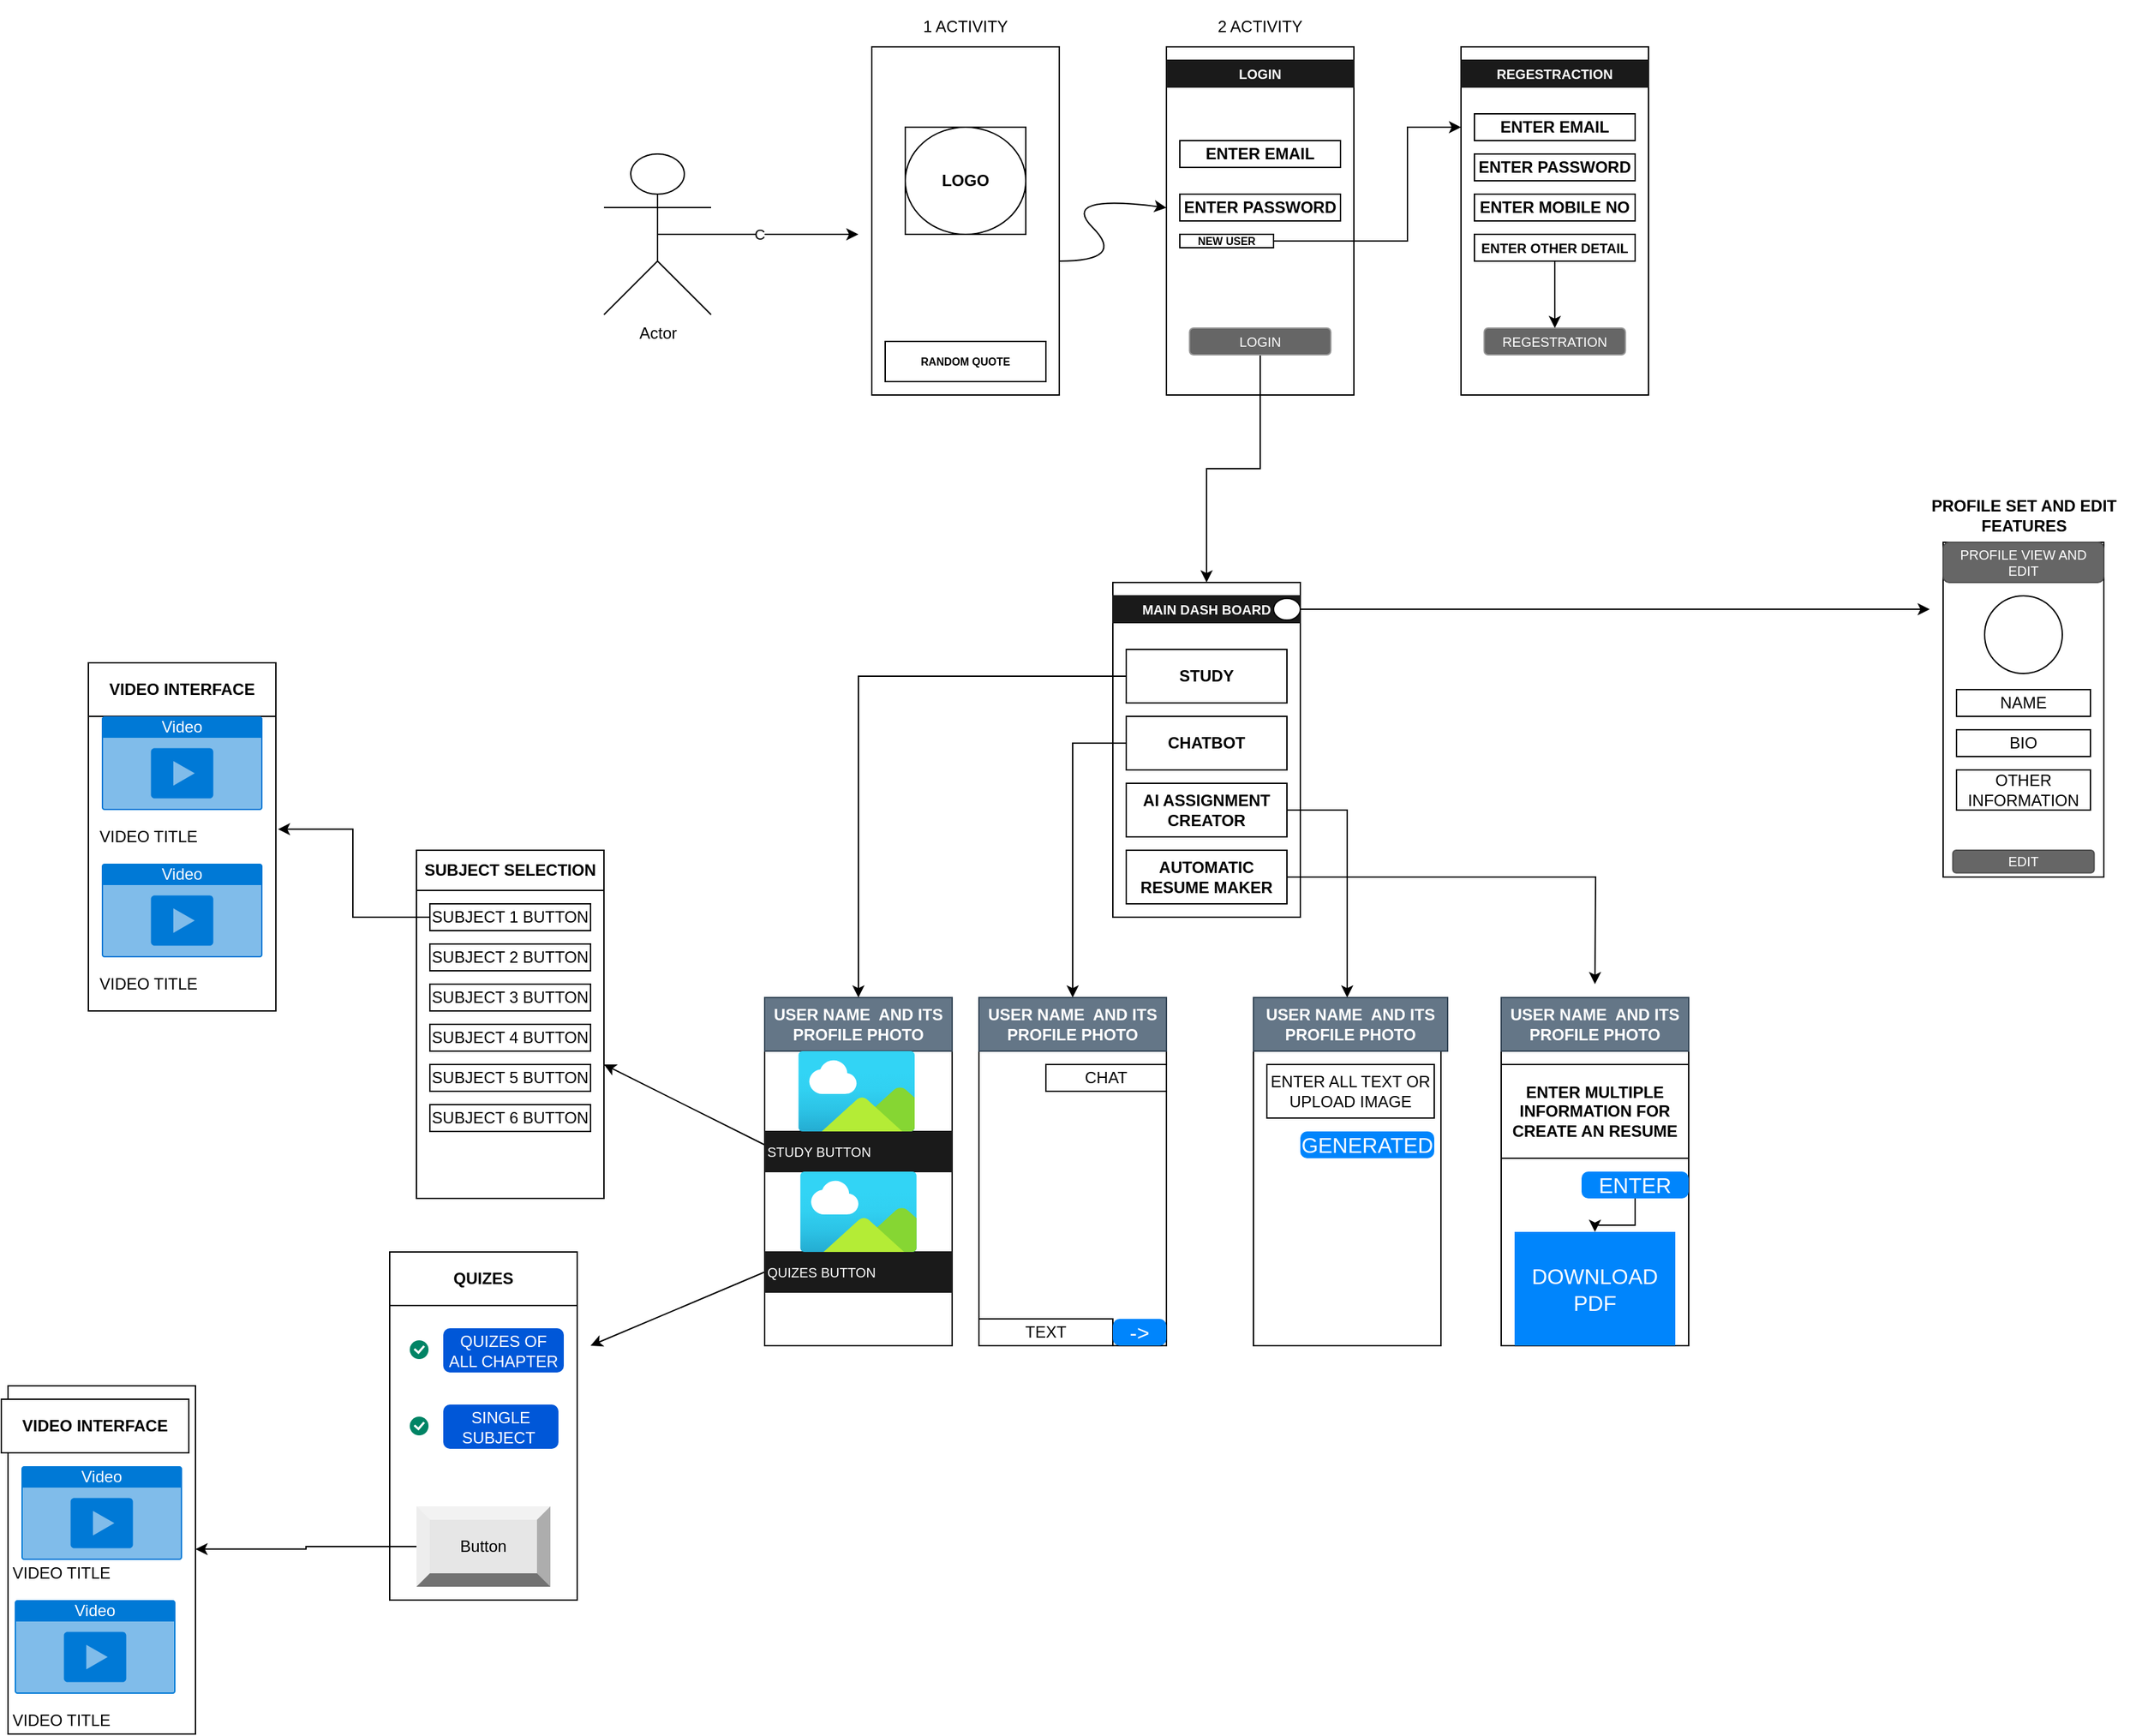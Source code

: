 <mxfile version="24.7.17">
  <diagram name="Page-1" id="P3lV6neXOfgan6Ud9RnG">
    <mxGraphModel dx="3133" dy="1643" grid="1" gridSize="10" guides="1" tooltips="1" connect="1" arrows="1" fold="1" page="1" pageScale="1" pageWidth="850" pageHeight="1100" math="0" shadow="0">
      <root>
        <mxCell id="0" />
        <mxCell id="1" parent="0" />
        <mxCell id="DYHFcJjTSHRYKCTXgC85-1" value="" style="rounded=0;whiteSpace=wrap;html=1;fontSize=11;" vertex="1" parent="1">
          <mxGeometry x="280" y="180" width="140" height="260" as="geometry" />
        </mxCell>
        <mxCell id="DYHFcJjTSHRYKCTXgC85-3" value="C" style="edgeStyle=orthogonalEdgeStyle;rounded=0;orthogonalLoop=1;jettySize=auto;html=1;exitX=0.5;exitY=0.5;exitDx=0;exitDy=0;exitPerimeter=0;" edge="1" parent="1" source="DYHFcJjTSHRYKCTXgC85-2">
          <mxGeometry relative="1" as="geometry">
            <mxPoint x="270" y="320" as="targetPoint" />
          </mxGeometry>
        </mxCell>
        <mxCell id="DYHFcJjTSHRYKCTXgC85-2" value="Actor" style="shape=umlActor;verticalLabelPosition=bottom;verticalAlign=top;html=1;outlineConnect=0;" vertex="1" parent="1">
          <mxGeometry x="80" y="260" width="80" height="120" as="geometry" />
        </mxCell>
        <mxCell id="DYHFcJjTSHRYKCTXgC85-4" value="1 ACTIVITY" style="text;strokeColor=none;align=center;fillColor=none;html=1;verticalAlign=middle;whiteSpace=wrap;rounded=0;" vertex="1" parent="1">
          <mxGeometry x="315" y="150" width="70" height="30" as="geometry" />
        </mxCell>
        <mxCell id="DYHFcJjTSHRYKCTXgC85-5" value="D" style="rounded=0;whiteSpace=wrap;html=1;" vertex="1" parent="1">
          <mxGeometry x="305" y="240" width="90" height="80" as="geometry" />
        </mxCell>
        <mxCell id="DYHFcJjTSHRYKCTXgC85-6" value="LOGO" style="ellipse;whiteSpace=wrap;html=1;fontStyle=1" vertex="1" parent="1">
          <mxGeometry x="305" y="240" width="90" height="80" as="geometry" />
        </mxCell>
        <mxCell id="DYHFcJjTSHRYKCTXgC85-7" value="RANDOM QUOTE" style="rounded=0;whiteSpace=wrap;html=1;fontSize=8;fontStyle=1" vertex="1" parent="1">
          <mxGeometry x="290" y="400" width="120" height="30" as="geometry" />
        </mxCell>
        <mxCell id="DYHFcJjTSHRYKCTXgC85-9" value="" style="rounded=0;whiteSpace=wrap;html=1;" vertex="1" parent="1">
          <mxGeometry x="500" y="180" width="140" height="260" as="geometry" />
        </mxCell>
        <mxCell id="DYHFcJjTSHRYKCTXgC85-10" value="" style="curved=1;endArrow=classic;html=1;rounded=0;entryX=0;entryY=0.462;entryDx=0;entryDy=0;entryPerimeter=0;" edge="1" parent="1" target="DYHFcJjTSHRYKCTXgC85-9">
          <mxGeometry width="50" height="50" relative="1" as="geometry">
            <mxPoint x="420" y="340" as="sourcePoint" />
            <mxPoint x="470" y="290" as="targetPoint" />
            <Array as="points">
              <mxPoint x="470" y="340" />
              <mxPoint x="420" y="290" />
            </Array>
          </mxGeometry>
        </mxCell>
        <mxCell id="DYHFcJjTSHRYKCTXgC85-11" value="2 ACTIVITY" style="text;strokeColor=none;align=center;fillColor=none;html=1;verticalAlign=middle;whiteSpace=wrap;rounded=0;" vertex="1" parent="1">
          <mxGeometry x="525" y="145" width="90" height="40" as="geometry" />
        </mxCell>
        <mxCell id="DYHFcJjTSHRYKCTXgC85-12" value="ENTER EMAIL" style="rounded=0;whiteSpace=wrap;html=1;fontStyle=1" vertex="1" parent="1">
          <mxGeometry x="510" y="250" width="120" height="20" as="geometry" />
        </mxCell>
        <mxCell id="DYHFcJjTSHRYKCTXgC85-13" value="ENTER PASSWORD" style="rounded=0;whiteSpace=wrap;html=1;fontStyle=1" vertex="1" parent="1">
          <mxGeometry x="510" y="290" width="120" height="20" as="geometry" />
        </mxCell>
        <mxCell id="DYHFcJjTSHRYKCTXgC85-23" style="edgeStyle=orthogonalEdgeStyle;rounded=0;orthogonalLoop=1;jettySize=auto;html=1;" edge="1" parent="1" source="DYHFcJjTSHRYKCTXgC85-14">
          <mxGeometry relative="1" as="geometry">
            <mxPoint x="720" y="240" as="targetPoint" />
            <Array as="points">
              <mxPoint x="680" y="325" />
              <mxPoint x="680" y="240" />
            </Array>
          </mxGeometry>
        </mxCell>
        <mxCell id="DYHFcJjTSHRYKCTXgC85-14" value="NEW USER" style="rounded=0;whiteSpace=wrap;html=1;fontStyle=1;fontSize=8;" vertex="1" parent="1">
          <mxGeometry x="510" y="320" width="70" height="10" as="geometry" />
        </mxCell>
        <mxCell id="DYHFcJjTSHRYKCTXgC85-147" style="edgeStyle=orthogonalEdgeStyle;rounded=0;orthogonalLoop=1;jettySize=auto;html=1;entryX=0.5;entryY=0;entryDx=0;entryDy=0;" edge="1" parent="1" source="DYHFcJjTSHRYKCTXgC85-18" target="DYHFcJjTSHRYKCTXgC85-36">
          <mxGeometry relative="1" as="geometry" />
        </mxCell>
        <mxCell id="DYHFcJjTSHRYKCTXgC85-18" value="LOGIN" style="rounded=1;html=1;shadow=0;dashed=0;whiteSpace=wrap;fontSize=10;fillColor=#666666;align=center;strokeColor=#999999;fontColor=#ffffff;" vertex="1" parent="1">
          <mxGeometry x="517.25" y="390" width="105.5" height="20" as="geometry" />
        </mxCell>
        <mxCell id="DYHFcJjTSHRYKCTXgC85-21" value="LOGIN" style="whiteSpace=wrap;html=1;shadow=0;dashed=0;fontSize=10;align=center;fillColor=#1A1A1A;strokeColor=#1A1A1A;fontColor=#FFFFFF;fontStyle=1" vertex="1" parent="1">
          <mxGeometry x="500" y="190" width="140" height="20" as="geometry" />
        </mxCell>
        <mxCell id="DYHFcJjTSHRYKCTXgC85-24" value="" style="rounded=0;whiteSpace=wrap;html=1;" vertex="1" parent="1">
          <mxGeometry x="720" y="180" width="140" height="260" as="geometry" />
        </mxCell>
        <mxCell id="DYHFcJjTSHRYKCTXgC85-25" value="ENTER EMAIL" style="rounded=0;whiteSpace=wrap;html=1;fontStyle=1" vertex="1" parent="1">
          <mxGeometry x="730" y="230" width="120" height="20" as="geometry" />
        </mxCell>
        <mxCell id="DYHFcJjTSHRYKCTXgC85-26" value="ENTER PASSWORD" style="rounded=0;whiteSpace=wrap;html=1;fontStyle=1" vertex="1" parent="1">
          <mxGeometry x="730" y="260" width="120" height="20" as="geometry" />
        </mxCell>
        <mxCell id="DYHFcJjTSHRYKCTXgC85-28" value="REGESTRATION" style="rounded=1;html=1;shadow=0;dashed=0;whiteSpace=wrap;fontSize=10;fillColor=#666666;align=center;strokeColor=#999999;fontColor=#ffffff;" vertex="1" parent="1">
          <mxGeometry x="737.25" y="390" width="105.5" height="20" as="geometry" />
        </mxCell>
        <mxCell id="DYHFcJjTSHRYKCTXgC85-29" value="REGESTRACTION" style="whiteSpace=wrap;html=1;shadow=0;dashed=0;fontSize=10;align=center;fillColor=#1A1A1A;strokeColor=#1A1A1A;fontColor=#FFFFFF;fontStyle=1" vertex="1" parent="1">
          <mxGeometry x="720" y="190" width="140" height="20" as="geometry" />
        </mxCell>
        <mxCell id="DYHFcJjTSHRYKCTXgC85-30" value="ENTER MOBILE NO" style="rounded=0;whiteSpace=wrap;html=1;fontStyle=1" vertex="1" parent="1">
          <mxGeometry x="730" y="290" width="120" height="20" as="geometry" />
        </mxCell>
        <mxCell id="DYHFcJjTSHRYKCTXgC85-32" value="" style="edgeStyle=orthogonalEdgeStyle;rounded=0;orthogonalLoop=1;jettySize=auto;html=1;" edge="1" parent="1" source="DYHFcJjTSHRYKCTXgC85-31" target="DYHFcJjTSHRYKCTXgC85-28">
          <mxGeometry relative="1" as="geometry" />
        </mxCell>
        <mxCell id="DYHFcJjTSHRYKCTXgC85-31" value="ENTER OTHER DETAIL" style="rounded=0;whiteSpace=wrap;html=1;fontStyle=1;fontSize=10;" vertex="1" parent="1">
          <mxGeometry x="730" y="320" width="120" height="20" as="geometry" />
        </mxCell>
        <mxCell id="DYHFcJjTSHRYKCTXgC85-36" value="" style="rounded=0;whiteSpace=wrap;html=1;fontSize=11;" vertex="1" parent="1">
          <mxGeometry x="460" y="580" width="140" height="250" as="geometry" />
        </mxCell>
        <mxCell id="DYHFcJjTSHRYKCTXgC85-40" value="MAIN DASH BOARD" style="whiteSpace=wrap;html=1;shadow=0;dashed=0;fontSize=10;align=center;fillColor=#1A1A1A;strokeColor=#1A1A1A;fontColor=#FFFFFF;fontStyle=1" vertex="1" parent="1">
          <mxGeometry x="460" y="590" width="140" height="20" as="geometry" />
        </mxCell>
        <mxCell id="DYHFcJjTSHRYKCTXgC85-47" style="edgeStyle=orthogonalEdgeStyle;rounded=0;orthogonalLoop=1;jettySize=auto;html=1;entryX=0.5;entryY=0;entryDx=0;entryDy=0;" edge="1" parent="1" source="DYHFcJjTSHRYKCTXgC85-41" target="DYHFcJjTSHRYKCTXgC85-48">
          <mxGeometry relative="1" as="geometry">
            <mxPoint x="160" y="880" as="targetPoint" />
          </mxGeometry>
        </mxCell>
        <mxCell id="DYHFcJjTSHRYKCTXgC85-41" value="STUDY" style="rounded=0;whiteSpace=wrap;html=1;fontStyle=1" vertex="1" parent="1">
          <mxGeometry x="470" y="630" width="120" height="40" as="geometry" />
        </mxCell>
        <mxCell id="DYHFcJjTSHRYKCTXgC85-53" style="edgeStyle=orthogonalEdgeStyle;rounded=0;orthogonalLoop=1;jettySize=auto;html=1;entryX=0.5;entryY=0;entryDx=0;entryDy=0;elbow=vertical;" edge="1" parent="1" source="DYHFcJjTSHRYKCTXgC85-42" target="DYHFcJjTSHRYKCTXgC85-54">
          <mxGeometry relative="1" as="geometry">
            <mxPoint x="420" y="870" as="targetPoint" />
            <Array as="points">
              <mxPoint x="430" y="700" />
            </Array>
          </mxGeometry>
        </mxCell>
        <mxCell id="DYHFcJjTSHRYKCTXgC85-42" value="CHATBOT" style="rounded=0;whiteSpace=wrap;html=1;fontStyle=1" vertex="1" parent="1">
          <mxGeometry x="470" y="680" width="120" height="40" as="geometry" />
        </mxCell>
        <mxCell id="DYHFcJjTSHRYKCTXgC85-55" style="edgeStyle=orthogonalEdgeStyle;rounded=0;orthogonalLoop=1;jettySize=auto;html=1;entryX=0.5;entryY=0;entryDx=0;entryDy=0;" edge="1" parent="1" source="DYHFcJjTSHRYKCTXgC85-43" target="DYHFcJjTSHRYKCTXgC85-56">
          <mxGeometry relative="1" as="geometry">
            <mxPoint x="640" y="870" as="targetPoint" />
            <Array as="points">
              <mxPoint x="635" y="750" />
            </Array>
          </mxGeometry>
        </mxCell>
        <mxCell id="DYHFcJjTSHRYKCTXgC85-43" value="AI ASSIGNMENT CREATOR" style="rounded=0;whiteSpace=wrap;html=1;fontStyle=1" vertex="1" parent="1">
          <mxGeometry x="470" y="730" width="120" height="40" as="geometry" />
        </mxCell>
        <mxCell id="DYHFcJjTSHRYKCTXgC85-59" style="edgeStyle=orthogonalEdgeStyle;rounded=0;orthogonalLoop=1;jettySize=auto;html=1;" edge="1" parent="1" source="DYHFcJjTSHRYKCTXgC85-44">
          <mxGeometry relative="1" as="geometry">
            <mxPoint x="820" y="880" as="targetPoint" />
          </mxGeometry>
        </mxCell>
        <mxCell id="DYHFcJjTSHRYKCTXgC85-44" value="AUTOMATIC RESUME MAKER" style="rounded=0;whiteSpace=wrap;html=1;fontStyle=1" vertex="1" parent="1">
          <mxGeometry x="470" y="780" width="120" height="40" as="geometry" />
        </mxCell>
        <mxCell id="DYHFcJjTSHRYKCTXgC85-48" value="" style="rounded=0;whiteSpace=wrap;html=1;fontSize=11;" vertex="1" parent="1">
          <mxGeometry x="200" y="890" width="140" height="260" as="geometry" />
        </mxCell>
        <mxCell id="DYHFcJjTSHRYKCTXgC85-54" value="" style="rounded=0;whiteSpace=wrap;html=1;fontSize=11;" vertex="1" parent="1">
          <mxGeometry x="360" y="890" width="140" height="260" as="geometry" />
        </mxCell>
        <mxCell id="DYHFcJjTSHRYKCTXgC85-56" value="" style="rounded=0;whiteSpace=wrap;html=1;fontSize=11;" vertex="1" parent="1">
          <mxGeometry x="565" y="890" width="140" height="260" as="geometry" />
        </mxCell>
        <mxCell id="DYHFcJjTSHRYKCTXgC85-60" value="" style="rounded=0;whiteSpace=wrap;html=1;fontSize=11;" vertex="1" parent="1">
          <mxGeometry x="750" y="890" width="140" height="260" as="geometry" />
        </mxCell>
        <mxCell id="DYHFcJjTSHRYKCTXgC85-61" value="USER NAME&amp;nbsp; AND ITS PROFILE PHOTO" style="rounded=0;whiteSpace=wrap;html=1;fontStyle=1;fillColor=#647687;fontColor=#ffffff;strokeColor=#314354;" vertex="1" parent="1">
          <mxGeometry x="200" y="890" width="140" height="40" as="geometry" />
        </mxCell>
        <mxCell id="DYHFcJjTSHRYKCTXgC85-82" style="rounded=0;orthogonalLoop=1;jettySize=auto;html=1;" edge="1" parent="1">
          <mxGeometry relative="1" as="geometry">
            <mxPoint x="80" y="940" as="targetPoint" />
            <mxPoint x="200" y="1000" as="sourcePoint" />
          </mxGeometry>
        </mxCell>
        <mxCell id="DYHFcJjTSHRYKCTXgC85-62" value="STUDY BUTTON" style="whiteSpace=wrap;html=1;shadow=0;dashed=0;fontSize=10;align=left;fillColor=#1A1A1A;strokeColor=#1A1A1A;fontColor=#FFFFFF;" vertex="1" parent="1">
          <mxGeometry x="200" y="990" width="140" height="30" as="geometry" />
        </mxCell>
        <mxCell id="DYHFcJjTSHRYKCTXgC85-83" style="rounded=0;orthogonalLoop=1;jettySize=auto;html=1;exitX=0;exitY=0.5;exitDx=0;exitDy=0;" edge="1" parent="1" source="DYHFcJjTSHRYKCTXgC85-63">
          <mxGeometry relative="1" as="geometry">
            <mxPoint x="70" y="1150" as="targetPoint" />
          </mxGeometry>
        </mxCell>
        <mxCell id="DYHFcJjTSHRYKCTXgC85-63" value="QUIZES BUTTON" style="whiteSpace=wrap;html=1;shadow=0;dashed=0;fontSize=10;align=left;fillColor=#1A1A1A;strokeColor=#1A1A1A;fontColor=#FFFFFF;" vertex="1" parent="1">
          <mxGeometry x="200" y="1080" width="140" height="30" as="geometry" />
        </mxCell>
        <mxCell id="DYHFcJjTSHRYKCTXgC85-65" value="" style="image;aspect=fixed;html=1;points=[];align=center;fontSize=12;image=img/lib/azure2/general/Image.svg;" vertex="1" parent="1">
          <mxGeometry x="225" y="930" width="87.27" height="60" as="geometry" />
        </mxCell>
        <mxCell id="DYHFcJjTSHRYKCTXgC85-66" value="" style="image;aspect=fixed;html=1;points=[];align=center;fontSize=12;image=img/lib/azure2/general/Image.svg;" vertex="1" parent="1">
          <mxGeometry x="226.37" y="1020" width="87.27" height="60" as="geometry" />
        </mxCell>
        <mxCell id="DYHFcJjTSHRYKCTXgC85-67" value="" style="rounded=0;whiteSpace=wrap;html=1;" vertex="1" parent="1">
          <mxGeometry x="360" y="890" width="140" height="40" as="geometry" />
        </mxCell>
        <mxCell id="DYHFcJjTSHRYKCTXgC85-68" value="USER NAME&amp;nbsp; AND ITS PROFILE PHOTO" style="rounded=0;whiteSpace=wrap;html=1;fontStyle=1;fillColor=#647687;fontColor=#ffffff;strokeColor=#314354;" vertex="1" parent="1">
          <mxGeometry x="360" y="890" width="140" height="40" as="geometry" />
        </mxCell>
        <mxCell id="DYHFcJjTSHRYKCTXgC85-69" value="CHAT" style="rounded=0;whiteSpace=wrap;html=1;" vertex="1" parent="1">
          <mxGeometry x="410" y="940" width="90" height="20" as="geometry" />
        </mxCell>
        <mxCell id="DYHFcJjTSHRYKCTXgC85-70" value="TEXT" style="rounded=0;whiteSpace=wrap;html=1;" vertex="1" parent="1">
          <mxGeometry x="360" y="1130" width="100" height="20" as="geometry" />
        </mxCell>
        <mxCell id="DYHFcJjTSHRYKCTXgC85-71" value="-&amp;gt;" style="html=1;shadow=0;dashed=0;shape=mxgraph.bootstrap.rrect;rSize=5;strokeColor=none;strokeWidth=1;fillColor=#0085FC;fontColor=#FFFFFF;whiteSpace=wrap;align=center;verticalAlign=middle;spacingLeft=0;fontStyle=0;fontSize=16;spacing=5;" vertex="1" parent="1">
          <mxGeometry x="460" y="1130" width="40" height="20" as="geometry" />
        </mxCell>
        <mxCell id="DYHFcJjTSHRYKCTXgC85-73" value="" style="rounded=0;whiteSpace=wrap;html=1;" vertex="1" parent="1">
          <mxGeometry x="565" y="890" width="135" height="40" as="geometry" />
        </mxCell>
        <mxCell id="DYHFcJjTSHRYKCTXgC85-74" value="USER NAME&amp;nbsp; AND ITS PROFILE PHOTO" style="rounded=0;whiteSpace=wrap;html=1;fontStyle=1;fillColor=#647687;fontColor=#ffffff;strokeColor=#314354;" vertex="1" parent="1">
          <mxGeometry x="565" y="890" width="145" height="40" as="geometry" />
        </mxCell>
        <mxCell id="DYHFcJjTSHRYKCTXgC85-75" value="USER NAME&amp;nbsp; AND ITS PROFILE PHOTO" style="rounded=0;whiteSpace=wrap;html=1;fontStyle=1;fillColor=#647687;fontColor=#ffffff;strokeColor=#314354;" vertex="1" parent="1">
          <mxGeometry x="750" y="890" width="140" height="40" as="geometry" />
        </mxCell>
        <mxCell id="DYHFcJjTSHRYKCTXgC85-78" value="ENTER MULTIPLE INFORMATION FOR CREATE AN RESUME" style="rounded=0;whiteSpace=wrap;html=1;fontStyle=1" vertex="1" parent="1">
          <mxGeometry x="750" y="940" width="140" height="70" as="geometry" />
        </mxCell>
        <mxCell id="DYHFcJjTSHRYKCTXgC85-146" value="" style="edgeStyle=orthogonalEdgeStyle;rounded=0;orthogonalLoop=1;jettySize=auto;html=1;" edge="1" parent="1" source="DYHFcJjTSHRYKCTXgC85-79" target="DYHFcJjTSHRYKCTXgC85-145">
          <mxGeometry relative="1" as="geometry" />
        </mxCell>
        <mxCell id="DYHFcJjTSHRYKCTXgC85-79" value="ENTER" style="html=1;shadow=0;dashed=0;shape=mxgraph.bootstrap.rrect;rSize=5;strokeColor=none;strokeWidth=1;fillColor=#0085FC;fontColor=#FFFFFF;whiteSpace=wrap;align=center;verticalAlign=middle;spacingLeft=0;fontStyle=0;fontSize=16;spacing=5;" vertex="1" parent="1">
          <mxGeometry x="810" y="1020" width="80" height="20" as="geometry" />
        </mxCell>
        <mxCell id="DYHFcJjTSHRYKCTXgC85-80" value="ENTER ALL TEXT OR UPLOAD IMAGE" style="rounded=0;whiteSpace=wrap;html=1;" vertex="1" parent="1">
          <mxGeometry x="575" y="940" width="125" height="40" as="geometry" />
        </mxCell>
        <mxCell id="DYHFcJjTSHRYKCTXgC85-81" value="GENERATED" style="html=1;shadow=0;dashed=0;shape=mxgraph.bootstrap.rrect;rSize=5;strokeColor=none;strokeWidth=1;fillColor=#0085FC;fontColor=#FFFFFF;whiteSpace=wrap;align=center;verticalAlign=middle;spacingLeft=0;fontStyle=0;fontSize=16;spacing=5;" vertex="1" parent="1">
          <mxGeometry x="600" y="990" width="100" height="20" as="geometry" />
        </mxCell>
        <mxCell id="DYHFcJjTSHRYKCTXgC85-84" value="" style="rounded=0;whiteSpace=wrap;html=1;fontSize=11;" vertex="1" parent="1">
          <mxGeometry x="-305" y="640" width="140" height="260" as="geometry" />
        </mxCell>
        <mxCell id="DYHFcJjTSHRYKCTXgC85-88" value="VIDEO INTERFACE" style="rounded=0;whiteSpace=wrap;html=1;fontStyle=1" vertex="1" parent="1">
          <mxGeometry x="-305" y="640" width="140" height="40" as="geometry" />
        </mxCell>
        <mxCell id="DYHFcJjTSHRYKCTXgC85-89" value="Video" style="html=1;whiteSpace=wrap;strokeColor=none;fillColor=#0079D6;labelPosition=center;verticalLabelPosition=middle;verticalAlign=top;align=center;fontSize=12;outlineConnect=0;spacingTop=-6;fontColor=#FFFFFF;sketch=0;shape=mxgraph.sitemap.video;" vertex="1" parent="1">
          <mxGeometry x="-295" y="680" width="120" height="70" as="geometry" />
        </mxCell>
        <UserObject label="VIDEO TITLE" placeholders="1" name="Variable" id="DYHFcJjTSHRYKCTXgC85-90">
          <mxCell style="text;html=1;strokeColor=none;fillColor=none;align=center;verticalAlign=middle;whiteSpace=wrap;overflow=hidden;" vertex="1" parent="1">
            <mxGeometry x="-305" y="760" width="90" height="20" as="geometry" />
          </mxCell>
        </UserObject>
        <mxCell id="DYHFcJjTSHRYKCTXgC85-91" value="" style="rounded=0;whiteSpace=wrap;html=1;fontSize=11;" vertex="1" parent="1">
          <mxGeometry x="-60" y="780" width="140" height="260" as="geometry" />
        </mxCell>
        <mxCell id="DYHFcJjTSHRYKCTXgC85-96" value="SUBJECT SELECTION" style="rounded=0;whiteSpace=wrap;html=1;fontStyle=1" vertex="1" parent="1">
          <mxGeometry x="-60" y="780" width="140" height="30" as="geometry" />
        </mxCell>
        <mxCell id="DYHFcJjTSHRYKCTXgC85-97" value="SUBJECT 1 BUTTON" style="rounded=0;whiteSpace=wrap;html=1;" vertex="1" parent="1">
          <mxGeometry x="-50" y="820" width="120" height="20" as="geometry" />
        </mxCell>
        <mxCell id="DYHFcJjTSHRYKCTXgC85-98" value="SUBJECT 6 BUTTON" style="rounded=0;whiteSpace=wrap;html=1;" vertex="1" parent="1">
          <mxGeometry x="-50" y="970" width="120" height="20" as="geometry" />
        </mxCell>
        <mxCell id="DYHFcJjTSHRYKCTXgC85-99" value="SUBJECT 2 BUTTON" style="rounded=0;whiteSpace=wrap;html=1;" vertex="1" parent="1">
          <mxGeometry x="-50" y="850" width="120" height="20" as="geometry" />
        </mxCell>
        <mxCell id="DYHFcJjTSHRYKCTXgC85-100" value="SUBJECT 3 BUTTON" style="rounded=0;whiteSpace=wrap;html=1;" vertex="1" parent="1">
          <mxGeometry x="-50" y="880" width="120" height="20" as="geometry" />
        </mxCell>
        <mxCell id="DYHFcJjTSHRYKCTXgC85-101" value="SUBJECT 4 BUTTON" style="rounded=0;whiteSpace=wrap;html=1;" vertex="1" parent="1">
          <mxGeometry x="-50" y="910" width="120" height="20" as="geometry" />
        </mxCell>
        <mxCell id="DYHFcJjTSHRYKCTXgC85-102" value="SUBJECT 5 BUTTON" style="rounded=0;whiteSpace=wrap;html=1;" vertex="1" parent="1">
          <mxGeometry x="-50" y="940" width="120" height="20" as="geometry" />
        </mxCell>
        <mxCell id="DYHFcJjTSHRYKCTXgC85-103" style="edgeStyle=orthogonalEdgeStyle;rounded=0;orthogonalLoop=1;jettySize=auto;html=1;exitX=0.5;exitY=1;exitDx=0;exitDy=0;" edge="1" parent="1" source="DYHFcJjTSHRYKCTXgC85-100" target="DYHFcJjTSHRYKCTXgC85-100">
          <mxGeometry relative="1" as="geometry" />
        </mxCell>
        <mxCell id="DYHFcJjTSHRYKCTXgC85-104" style="edgeStyle=orthogonalEdgeStyle;rounded=0;orthogonalLoop=1;jettySize=auto;html=1;entryX=1.011;entryY=0.478;entryDx=0;entryDy=0;entryPerimeter=0;" edge="1" parent="1" source="DYHFcJjTSHRYKCTXgC85-97" target="DYHFcJjTSHRYKCTXgC85-84">
          <mxGeometry relative="1" as="geometry" />
        </mxCell>
        <mxCell id="DYHFcJjTSHRYKCTXgC85-106" value="Video" style="html=1;whiteSpace=wrap;strokeColor=none;fillColor=#0079D6;labelPosition=center;verticalLabelPosition=middle;verticalAlign=top;align=center;fontSize=12;outlineConnect=0;spacingTop=-6;fontColor=#FFFFFF;sketch=0;shape=mxgraph.sitemap.video;" vertex="1" parent="1">
          <mxGeometry x="-295" y="790" width="120" height="70" as="geometry" />
        </mxCell>
        <UserObject label="VIDEO TITLE" placeholders="1" name="Variable" id="DYHFcJjTSHRYKCTXgC85-107">
          <mxCell style="text;html=1;strokeColor=none;fillColor=none;align=center;verticalAlign=middle;whiteSpace=wrap;overflow=hidden;" vertex="1" parent="1">
            <mxGeometry x="-305" y="870" width="90" height="20" as="geometry" />
          </mxCell>
        </UserObject>
        <mxCell id="DYHFcJjTSHRYKCTXgC85-108" value="" style="rounded=0;whiteSpace=wrap;html=1;fontSize=11;" vertex="1" parent="1">
          <mxGeometry x="-80" y="1080" width="140" height="260" as="geometry" />
        </mxCell>
        <mxCell id="DYHFcJjTSHRYKCTXgC85-109" value="QUIZES" style="rounded=0;whiteSpace=wrap;html=1;fontStyle=1" vertex="1" parent="1">
          <mxGeometry x="-80" y="1080" width="140" height="40" as="geometry" />
        </mxCell>
        <mxCell id="DYHFcJjTSHRYKCTXgC85-115" value="QUIZES OF ALL CHAPTER" style="rounded=1;fillColor=#0057D8;align=center;strokeColor=none;html=1;whiteSpace=wrap;fontColor=#ffffff;fontSize=12;sketch=0;" vertex="1" parent="1">
          <mxGeometry x="-40" y="1137" width="90" height="33" as="geometry" />
        </mxCell>
        <mxCell id="DYHFcJjTSHRYKCTXgC85-116" value="" style="html=1;shadow=0;dashed=0;shape=mxgraph.atlassian.checkbox;fillColor=#008465;strokeColor=none;html=1;sketch=0;" vertex="1" parent="1">
          <mxGeometry x="-65" y="1146" width="14" height="14" as="geometry" />
        </mxCell>
        <mxCell id="DYHFcJjTSHRYKCTXgC85-117" value="SINGLE SUBJECT&amp;nbsp;" style="rounded=1;fillColor=#0057D8;align=center;strokeColor=none;html=1;whiteSpace=wrap;fontColor=#ffffff;fontSize=12;sketch=0;" vertex="1" parent="1">
          <mxGeometry x="-40" y="1194" width="86" height="33" as="geometry" />
        </mxCell>
        <mxCell id="DYHFcJjTSHRYKCTXgC85-118" value="" style="html=1;shadow=0;dashed=0;shape=mxgraph.atlassian.checkbox;fillColor=#008465;strokeColor=none;html=1;sketch=0;" vertex="1" parent="1">
          <mxGeometry x="-65" y="1203" width="14" height="14" as="geometry" />
        </mxCell>
        <mxCell id="DYHFcJjTSHRYKCTXgC85-119" value="Button" style="labelPosition=center;verticalLabelPosition=middle;align=center;html=1;shape=mxgraph.basic.shaded_button;dx=10;fillColor=#E6E6E6;strokeColor=none;whiteSpace=wrap;" vertex="1" parent="1">
          <mxGeometry x="-60" y="1270" width="100" height="60" as="geometry" />
        </mxCell>
        <mxCell id="DYHFcJjTSHRYKCTXgC85-128" value="" style="rounded=0;whiteSpace=wrap;html=1;fontSize=11;" vertex="1" parent="1">
          <mxGeometry x="-365" y="1180" width="140" height="260" as="geometry" />
        </mxCell>
        <mxCell id="DYHFcJjTSHRYKCTXgC85-129" value="VIDEO INTERFACE" style="rounded=0;whiteSpace=wrap;html=1;fontStyle=1" vertex="1" parent="1">
          <mxGeometry x="-370" y="1190" width="140" height="40" as="geometry" />
        </mxCell>
        <mxCell id="DYHFcJjTSHRYKCTXgC85-130" value="Video" style="html=1;whiteSpace=wrap;strokeColor=none;fillColor=#0079D6;labelPosition=center;verticalLabelPosition=middle;verticalAlign=top;align=center;fontSize=12;outlineConnect=0;spacingTop=-6;fontColor=#FFFFFF;sketch=0;shape=mxgraph.sitemap.video;" vertex="1" parent="1">
          <mxGeometry x="-355" y="1240" width="120" height="70" as="geometry" />
        </mxCell>
        <UserObject label="VIDEO TITLE" placeholders="1" name="Variable" id="DYHFcJjTSHRYKCTXgC85-131">
          <mxCell style="text;html=1;strokeColor=none;fillColor=none;align=center;verticalAlign=middle;whiteSpace=wrap;overflow=hidden;" vertex="1" parent="1">
            <mxGeometry x="-370" y="1310" width="90" height="20" as="geometry" />
          </mxCell>
        </UserObject>
        <mxCell id="DYHFcJjTSHRYKCTXgC85-132" value="Video" style="html=1;whiteSpace=wrap;strokeColor=none;fillColor=#0079D6;labelPosition=center;verticalLabelPosition=middle;verticalAlign=top;align=center;fontSize=12;outlineConnect=0;spacingTop=-6;fontColor=#FFFFFF;sketch=0;shape=mxgraph.sitemap.video;" vertex="1" parent="1">
          <mxGeometry x="-360" y="1340" width="120" height="70" as="geometry" />
        </mxCell>
        <UserObject label="VIDEO TITLE" placeholders="1" name="Variable" id="DYHFcJjTSHRYKCTXgC85-133">
          <mxCell style="text;html=1;strokeColor=none;fillColor=none;align=center;verticalAlign=middle;whiteSpace=wrap;overflow=hidden;" vertex="1" parent="1">
            <mxGeometry x="-370" y="1420" width="90" height="20" as="geometry" />
          </mxCell>
        </UserObject>
        <mxCell id="DYHFcJjTSHRYKCTXgC85-141" style="edgeStyle=orthogonalEdgeStyle;rounded=0;orthogonalLoop=1;jettySize=auto;html=1;entryX=1;entryY=0.469;entryDx=0;entryDy=0;entryPerimeter=0;" edge="1" parent="1" source="DYHFcJjTSHRYKCTXgC85-119" target="DYHFcJjTSHRYKCTXgC85-128">
          <mxGeometry relative="1" as="geometry" />
        </mxCell>
        <mxCell id="DYHFcJjTSHRYKCTXgC85-145" value="DOWNLOAD PDF" style="whiteSpace=wrap;html=1;fontSize=16;fillColor=#0085FC;strokeColor=none;fontColor=#FFFFFF;shadow=0;dashed=0;strokeWidth=1;spacingLeft=0;fontStyle=0;spacing=5;" vertex="1" parent="1">
          <mxGeometry x="760" y="1065" width="120" height="85" as="geometry" />
        </mxCell>
        <mxCell id="DYHFcJjTSHRYKCTXgC85-149" style="edgeStyle=orthogonalEdgeStyle;rounded=0;orthogonalLoop=1;jettySize=auto;html=1;" edge="1" parent="1" source="DYHFcJjTSHRYKCTXgC85-148">
          <mxGeometry relative="1" as="geometry">
            <mxPoint x="1070" y="600" as="targetPoint" />
          </mxGeometry>
        </mxCell>
        <mxCell id="DYHFcJjTSHRYKCTXgC85-148" value="" style="ellipse;whiteSpace=wrap;html=1;" vertex="1" parent="1">
          <mxGeometry x="580" y="591.88" width="20" height="16.25" as="geometry" />
        </mxCell>
        <mxCell id="DYHFcJjTSHRYKCTXgC85-150" value="" style="rounded=0;whiteSpace=wrap;html=1;" vertex="1" parent="1">
          <mxGeometry x="1080" y="550" width="120" height="250" as="geometry" />
        </mxCell>
        <mxCell id="DYHFcJjTSHRYKCTXgC85-151" value="PROFILE VIEW AND EDIT" style="rounded=1;html=1;shadow=0;dashed=0;whiteSpace=wrap;fontSize=10;fillColor=#666666;align=center;strokeColor=#4D4D4D;fontColor=#ffffff;" vertex="1" parent="1">
          <mxGeometry x="1080" y="550" width="120" height="30" as="geometry" />
        </mxCell>
        <mxCell id="DYHFcJjTSHRYKCTXgC85-153" value="" style="ellipse;whiteSpace=wrap;html=1;aspect=fixed;" vertex="1" parent="1">
          <mxGeometry x="1111" y="590" width="58" height="58" as="geometry" />
        </mxCell>
        <mxCell id="DYHFcJjTSHRYKCTXgC85-154" value="NAME" style="rounded=0;whiteSpace=wrap;html=1;" vertex="1" parent="1">
          <mxGeometry x="1090" y="660" width="100" height="20" as="geometry" />
        </mxCell>
        <mxCell id="DYHFcJjTSHRYKCTXgC85-155" value="BIO" style="rounded=0;whiteSpace=wrap;html=1;" vertex="1" parent="1">
          <mxGeometry x="1090" y="690" width="100" height="20" as="geometry" />
        </mxCell>
        <mxCell id="DYHFcJjTSHRYKCTXgC85-156" value="EDIT" style="rounded=1;html=1;shadow=0;dashed=0;whiteSpace=wrap;fontSize=10;fillColor=#666666;align=center;strokeColor=#4D4D4D;fontColor=#ffffff;" vertex="1" parent="1">
          <mxGeometry x="1087.25" y="780" width="105.5" height="16.88" as="geometry" />
        </mxCell>
        <mxCell id="DYHFcJjTSHRYKCTXgC85-160" value="OTHER INFORMATION" style="rounded=0;whiteSpace=wrap;html=1;" vertex="1" parent="1">
          <mxGeometry x="1090" y="720" width="100" height="30" as="geometry" />
        </mxCell>
        <mxCell id="DYHFcJjTSHRYKCTXgC85-161" value="PROFILE SET AND EDIT FEATURES" style="text;strokeColor=none;align=center;fillColor=none;html=1;verticalAlign=middle;whiteSpace=wrap;rounded=0;fontFamily=Helvetica;fontSize=12;fontColor=default;labelBackgroundColor=default;fontStyle=1" vertex="1" parent="1">
          <mxGeometry x="1052.5" y="510" width="175" height="40" as="geometry" />
        </mxCell>
      </root>
    </mxGraphModel>
  </diagram>
</mxfile>
